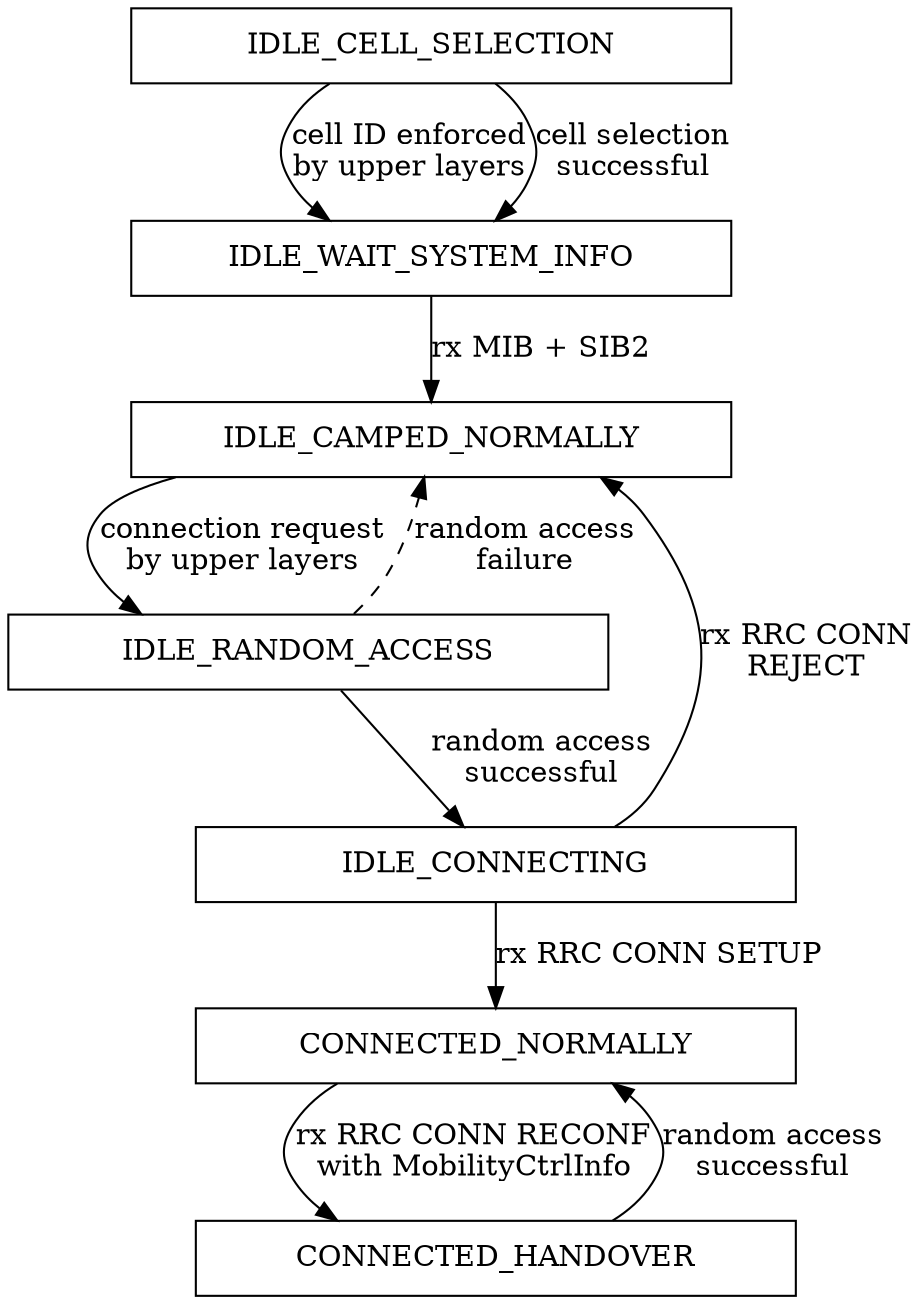 digraph LteRrcStates {


IDLE_CELL_SELECTION [shape="box",width=4]
IDLE_WAIT_SYSTEM_INFO [shape="box",width=4]
IDLE_CAMPED_NORMALLY [shape="box",width=4]
IDLE_RANDOM_ACCESS [shape="box",width=4]
IDLE_CONNECTING [shape="box",width=4]
CONNECTED_NORMALLY [shape="box",width=4]
CONNECTED_HANDOVER [shape="box",width=4]


IDLE_CELL_SELECTION -> IDLE_WAIT_SYSTEM_INFO [label="cell ID enforced\nby upper layers"]
IDLE_CELL_SELECTION -> IDLE_WAIT_SYSTEM_INFO [label="cell selection\nsuccessful"]
IDLE_WAIT_SYSTEM_INFO -> IDLE_CAMPED_NORMALLY [label="rx MIB + SIB2"]
IDLE_CAMPED_NORMALLY -> IDLE_RANDOM_ACCESS [label="connection request\nby upper layers"]
IDLE_RANDOM_ACCESS -> IDLE_CONNECTING [label="random access\nsuccessful"]
IDLE_RANDOM_ACCESS -> IDLE_CAMPED_NORMALLY [label="random access\nfailure",
  style=dashed] // dashed because this has not been implemented yet
IDLE_CONNECTING -> CONNECTED_NORMALLY [label="rx RRC CONN SETUP"]
IDLE_CONNECTING -> IDLE_CAMPED_NORMALLY [label="rx RRC CONN\nREJECT"]
CONNECTED_NORMALLY -> CONNECTED_HANDOVER [label="rx RRC CONN RECONF\nwith MobilityCtrlInfo"]
CONNECTED_HANDOVER -> CONNECTED_NORMALLY [label="random access\nsuccessful"]

}
